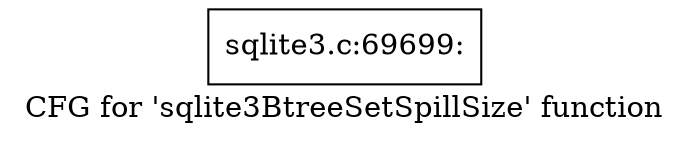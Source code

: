 digraph "CFG for 'sqlite3BtreeSetSpillSize' function" {
	label="CFG for 'sqlite3BtreeSetSpillSize' function";

	Node0x55c0f84b9d40 [shape=record,label="{sqlite3.c:69699:}"];
}
